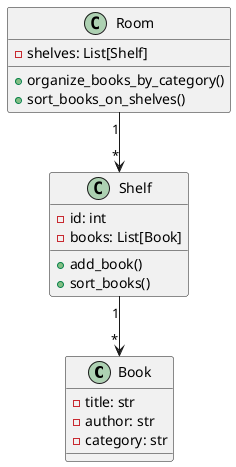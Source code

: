 @startuml book_organizer

class Book {
  - title: str
  - author: str
  - category: str
}

class Shelf {
  - id: int
  - books: List[Book]
  + add_book()
  + sort_books()
}

class Room {
  - shelves: List[Shelf]
  + organize_books_by_category()
  + sort_books_on_shelves()
}

Room "1" --> "*" Shelf
Shelf "1" --> "*" Book

@enduml


